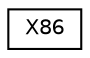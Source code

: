 digraph "Graphical Class Hierarchy"
{
 // LATEX_PDF_SIZE
  edge [fontname="Helvetica",fontsize="10",labelfontname="Helvetica",labelfontsize="10"];
  node [fontname="Helvetica",fontsize="10",shape=record];
  rankdir="LR";
  Node0 [label="X86",height=0.2,width=0.4,color="black", fillcolor="white", style="filled",URL="$classX86.html",tooltip="X86 class as code generator."];
}

